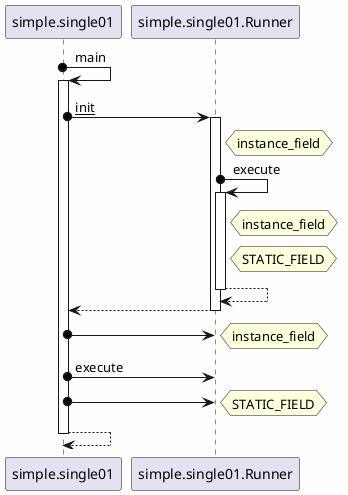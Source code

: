 @startuml

skinparam backgroundColor #FEFEFE


simple.single01 o-> simple.single01 : main
activate simple.single01
  simple.single01 o-> simple.single01.Runner : __init__
  activate simple.single01.Runner
    hnote right of simple.single01.Runner
    instance_field
    endnote
    simple.single01.Runner o-> simple.single01.Runner : execute
    activate simple.single01.Runner
      hnote right of simple.single01.Runner
      instance_field
      endnote
      hnote right of simple.single01.Runner
      STATIC_FIELD
      endnote
    simple.single01.Runner --> simple.single01.Runner
    deactivate simple.single01.Runner

  simple.single01.Runner --> simple.single01
  deactivate simple.single01.Runner

  simple.single01 o-> simple.single01.Runner 
  hnote right
  instance_field
  end note
  simple.single01 o-> simple.single01.Runner : execute
  simple.single01 o-> simple.single01.Runner 
  hnote right
  STATIC_FIELD
  end note
simple.single01 --> simple.single01
deactivate simple.single01


@enduml

